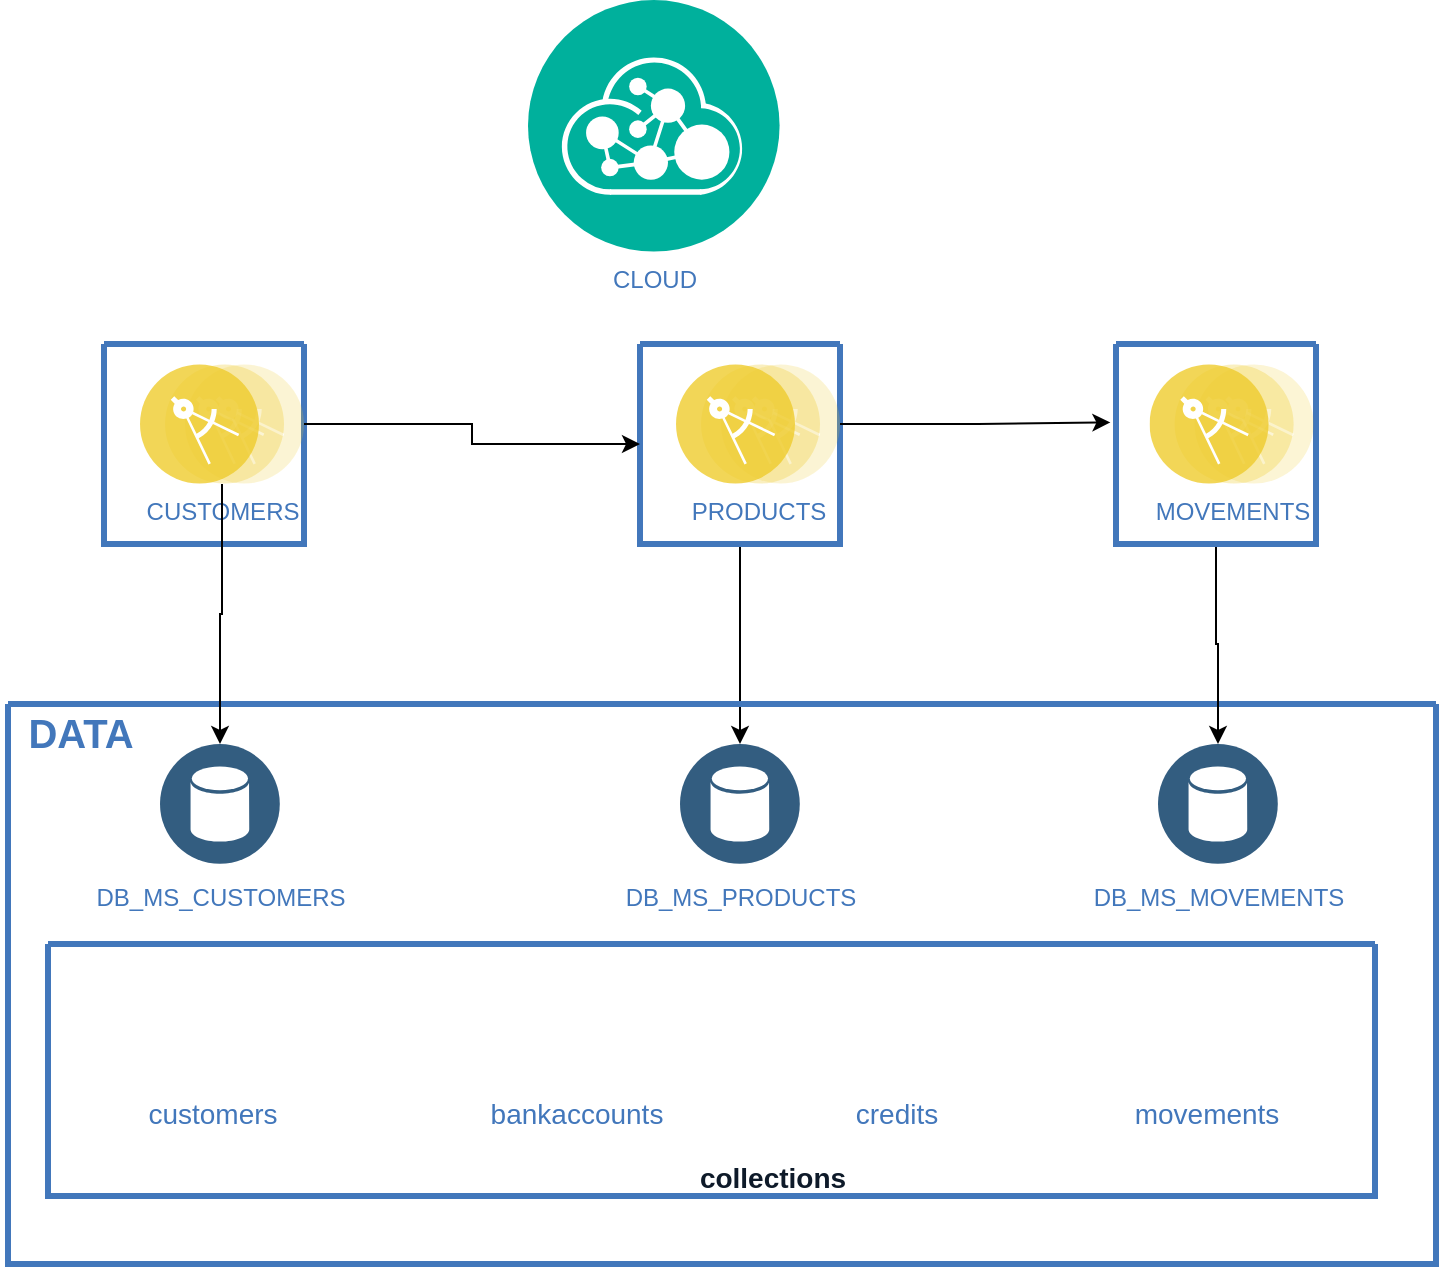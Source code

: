 <mxfile version="21.0.6" type="device"><diagram name="Página-1" id="Kn469DWBXNxyT1X1dkAC"><mxGraphModel dx="1235" dy="1747" grid="1" gridSize="10" guides="1" tooltips="1" connect="1" arrows="1" fold="1" page="1" pageScale="1" pageWidth="827" pageHeight="1169" math="0" shadow="0"><root><mxCell id="0"/><mxCell id="1" parent="0"/><mxCell id="dN-xWjpLy79dRfnB-RR1-2" value="" style="swimlane;shadow=0;strokeColor=#4277BB;fillColor=#ffffff;fontColor=#4277BB;align=right;startSize=0;collapsible=0;strokeWidth=3;" vertex="1" parent="1"><mxGeometry x="98" y="90" width="100" height="100" as="geometry"/></mxCell><mxCell id="dN-xWjpLy79dRfnB-RR1-3" value="CUSTOMERS" style="aspect=fixed;perimeter=ellipsePerimeter;html=1;align=center;shadow=0;dashed=0;image;image=img/lib/ibm/applications/microservice.svg;labelBackgroundColor=#ffffff;strokeColor=#666666;strokeWidth=3;fillColor=#C2952D;gradientColor=none;fontSize=12;fontColor=#4277BB;" vertex="1" parent="dN-xWjpLy79dRfnB-RR1-2"><mxGeometry x="18" y="10" width="82" height="60" as="geometry"/></mxCell><mxCell id="dN-xWjpLy79dRfnB-RR1-54" style="edgeStyle=orthogonalEdgeStyle;rounded=0;orthogonalLoop=1;jettySize=auto;html=1;entryX=0.5;entryY=0;entryDx=0;entryDy=0;" edge="1" parent="1" source="dN-xWjpLy79dRfnB-RR1-5" target="dN-xWjpLy79dRfnB-RR1-47"><mxGeometry relative="1" as="geometry"/></mxCell><mxCell id="dN-xWjpLy79dRfnB-RR1-5" value="" style="swimlane;shadow=0;strokeColor=#4277BB;fillColor=#ffffff;fontColor=#4277BB;align=right;startSize=0;collapsible=0;strokeWidth=3;" vertex="1" parent="1"><mxGeometry x="366" y="90" width="100" height="100" as="geometry"/></mxCell><mxCell id="dN-xWjpLy79dRfnB-RR1-6" value="PRODUCTS&lt;br&gt;" style="aspect=fixed;perimeter=ellipsePerimeter;html=1;align=center;shadow=0;dashed=0;image;image=img/lib/ibm/applications/microservice.svg;labelBackgroundColor=#ffffff;strokeColor=#666666;strokeWidth=3;fillColor=#C2952D;gradientColor=none;fontSize=12;fontColor=#4277BB;" vertex="1" parent="dN-xWjpLy79dRfnB-RR1-5"><mxGeometry x="18" y="10" width="82" height="60" as="geometry"/></mxCell><mxCell id="dN-xWjpLy79dRfnB-RR1-12" value="CLOUD" style="aspect=fixed;perimeter=ellipsePerimeter;html=1;align=center;shadow=0;dashed=0;image;image=img/lib/ibm/management/api_management.svg;labelBackgroundColor=#ffffff;strokeColor=#666666;strokeWidth=3;fillColor=#C2952D;gradientColor=none;fontSize=12;fontColor=#4277BB;" vertex="1" parent="1"><mxGeometry x="310" y="-82" width="126" height="126" as="geometry"/></mxCell><mxCell id="dN-xWjpLy79dRfnB-RR1-13" value="" style="shape=image;verticalLabelPosition=bottom;labelBackgroundColor=default;verticalAlign=top;aspect=fixed;imageAspect=0;image=https://webassets.mongodb.com/_com_assets/cms/live-import-qohpn03bee.png;" vertex="1" parent="1"><mxGeometry x="460" y="-82" width="133.96" height="132" as="geometry"/></mxCell><mxCell id="dN-xWjpLy79dRfnB-RR1-17" value="" style="swimlane;shadow=0;strokeColor=#4277BB;fillColor=#ffffff;fontColor=#4277BB;align=right;startSize=0;collapsible=0;strokeWidth=3;" vertex="1" parent="1"><mxGeometry x="50" y="270" width="714" height="280" as="geometry"/></mxCell><mxCell id="dN-xWjpLy79dRfnB-RR1-10" value="DB_MS_MOVEMENTS" style="aspect=fixed;perimeter=ellipsePerimeter;html=1;align=center;shadow=0;dashed=0;fontColor=#4277BB;labelBackgroundColor=#ffffff;fontSize=12;spacingTop=3;image;image=img/lib/ibm/data/data_services.svg;" vertex="1" parent="dN-xWjpLy79dRfnB-RR1-17"><mxGeometry x="575" y="20" width="60" height="60" as="geometry"/></mxCell><mxCell id="dN-xWjpLy79dRfnB-RR1-11" value="DB_MS_CUSTOMERS" style="aspect=fixed;perimeter=ellipsePerimeter;html=1;align=center;shadow=0;dashed=0;fontColor=#4277BB;labelBackgroundColor=#ffffff;fontSize=12;spacingTop=3;image;image=img/lib/ibm/data/data_services.svg;" vertex="1" parent="dN-xWjpLy79dRfnB-RR1-17"><mxGeometry x="76" y="20" width="60" height="60" as="geometry"/></mxCell><mxCell id="dN-xWjpLy79dRfnB-RR1-20" value="&lt;b&gt;&lt;font style=&quot;font-size: 20px;&quot;&gt;DATA&lt;/font&gt;&lt;/b&gt;" style="text;html=1;align=center;verticalAlign=top;fontColor=#4277BB;shadow=0;dashed=0;strokeColor=none;fillColor=none;labelBackgroundColor=none;fontStyle=0;fontSize=14;spacingLeft=5;" vertex="1" parent="dN-xWjpLy79dRfnB-RR1-17"><mxGeometry x="-4" y="-4" width="74" height="24" as="geometry"/></mxCell><mxCell id="dN-xWjpLy79dRfnB-RR1-28" value="" style="shape=image;verticalLabelPosition=bottom;labelBackgroundColor=default;verticalAlign=top;aspect=fixed;imageAspect=0;image=https://cdn-icons-png.flaticon.com/512/1827/1827235.png;" vertex="1" parent="dN-xWjpLy79dRfnB-RR1-17"><mxGeometry x="70" y="130" width="60" height="60" as="geometry"/></mxCell><mxCell id="dN-xWjpLy79dRfnB-RR1-29" value="&lt;div&gt;customers&lt;/div&gt;" style="text;html=1;align=center;verticalAlign=top;fontColor=#4277BB;shadow=0;dashed=0;strokeColor=none;fillColor=none;labelBackgroundColor=none;fontStyle=0;fontSize=14;spacingLeft=5;" vertex="1" parent="dN-xWjpLy79dRfnB-RR1-17"><mxGeometry x="44" y="190" width="110" height="24" as="geometry"/></mxCell><mxCell id="dN-xWjpLy79dRfnB-RR1-31" value="bankaccounts" style="text;html=1;align=center;verticalAlign=top;fontColor=#4277BB;shadow=0;dashed=0;strokeColor=none;fillColor=none;labelBackgroundColor=none;fontStyle=0;fontSize=14;spacingLeft=5;" vertex="1" parent="dN-xWjpLy79dRfnB-RR1-17"><mxGeometry x="226" y="190" width="110" height="24" as="geometry"/></mxCell><mxCell id="dN-xWjpLy79dRfnB-RR1-32" value="credits" style="text;html=1;align=center;verticalAlign=top;fontColor=#4277BB;shadow=0;dashed=0;strokeColor=none;fillColor=none;labelBackgroundColor=none;fontStyle=0;fontSize=14;spacingLeft=5;" vertex="1" parent="dN-xWjpLy79dRfnB-RR1-17"><mxGeometry x="386" y="190" width="110" height="24" as="geometry"/></mxCell><mxCell id="dN-xWjpLy79dRfnB-RR1-41" style="edgeStyle=orthogonalEdgeStyle;rounded=0;orthogonalLoop=1;jettySize=auto;html=1;exitX=0.5;exitY=1;exitDx=0;exitDy=0;" edge="1" parent="dN-xWjpLy79dRfnB-RR1-17" source="dN-xWjpLy79dRfnB-RR1-20" target="dN-xWjpLy79dRfnB-RR1-20"><mxGeometry relative="1" as="geometry"/></mxCell><mxCell id="dN-xWjpLy79dRfnB-RR1-42" value="" style="shape=image;verticalLabelPosition=bottom;labelBackgroundColor=default;verticalAlign=top;aspect=fixed;imageAspect=0;image=https://cdn-icons-png.flaticon.com/512/1827/1827235.png;" vertex="1" parent="dN-xWjpLy79dRfnB-RR1-17"><mxGeometry x="566" y="130" width="60" height="60" as="geometry"/></mxCell><mxCell id="dN-xWjpLy79dRfnB-RR1-45" value="movements" style="text;html=1;align=center;verticalAlign=top;fontColor=#4277BB;shadow=0;dashed=0;strokeColor=none;fillColor=none;labelBackgroundColor=none;fontStyle=0;fontSize=14;spacingLeft=5;" vertex="1" parent="dN-xWjpLy79dRfnB-RR1-17"><mxGeometry x="541" y="190" width="110" height="24" as="geometry"/></mxCell><mxCell id="dN-xWjpLy79dRfnB-RR1-47" value="DB_MS_PRODUCTS" style="aspect=fixed;perimeter=ellipsePerimeter;html=1;align=center;shadow=0;dashed=0;fontColor=#4277BB;labelBackgroundColor=#ffffff;fontSize=12;spacingTop=3;image;image=img/lib/ibm/data/data_services.svg;" vertex="1" parent="dN-xWjpLy79dRfnB-RR1-17"><mxGeometry x="336" y="20" width="60" height="60" as="geometry"/></mxCell><mxCell id="dN-xWjpLy79dRfnB-RR1-37" value="" style="shape=image;verticalLabelPosition=bottom;labelBackgroundColor=default;verticalAlign=top;aspect=fixed;imageAspect=0;image=https://cdn-icons-png.flaticon.com/512/1827/1827235.png;" vertex="1" parent="dN-xWjpLy79dRfnB-RR1-17"><mxGeometry x="416" y="130" width="60" height="60" as="geometry"/></mxCell><mxCell id="dN-xWjpLy79dRfnB-RR1-30" value="" style="shape=image;verticalLabelPosition=bottom;labelBackgroundColor=default;verticalAlign=top;aspect=fixed;imageAspect=0;image=https://cdn-icons-png.flaticon.com/512/1827/1827235.png;" vertex="1" parent="dN-xWjpLy79dRfnB-RR1-17"><mxGeometry x="250.5" y="130" width="60" height="60" as="geometry"/></mxCell><mxCell id="dN-xWjpLy79dRfnB-RR1-38" value="" style="swimlane;shadow=0;strokeColor=#4277BB;fillColor=#ffffff;fontColor=#4277BB;align=right;startSize=0;collapsible=0;strokeWidth=3;" vertex="1" parent="dN-xWjpLy79dRfnB-RR1-17"><mxGeometry x="20" y="120" width="663.5" height="126" as="geometry"/></mxCell><mxCell id="dN-xWjpLy79dRfnB-RR1-40" value="&lt;font color=&quot;#0e1a29&quot;&gt;&lt;b&gt;collections&lt;/b&gt;&lt;/font&gt;" style="text;html=1;align=center;verticalAlign=top;fontColor=#4277BB;shadow=0;dashed=0;strokeColor=none;fillColor=none;labelBackgroundColor=none;fontStyle=0;fontSize=14;spacingLeft=5;" vertex="1" parent="dN-xWjpLy79dRfnB-RR1-38"><mxGeometry x="244" y="102" width="231" height="24" as="geometry"/></mxCell><mxCell id="dN-xWjpLy79dRfnB-RR1-57" style="edgeStyle=orthogonalEdgeStyle;rounded=0;orthogonalLoop=1;jettySize=auto;html=1;entryX=0.5;entryY=0;entryDx=0;entryDy=0;" edge="1" parent="1" source="dN-xWjpLy79dRfnB-RR1-22" target="dN-xWjpLy79dRfnB-RR1-10"><mxGeometry relative="1" as="geometry"/></mxCell><mxCell id="dN-xWjpLy79dRfnB-RR1-22" value="" style="swimlane;shadow=0;strokeColor=#4277BB;fillColor=#ffffff;fontColor=#4277BB;align=right;startSize=0;collapsible=0;strokeWidth=3;" vertex="1" parent="1"><mxGeometry x="604" y="90" width="100" height="100" as="geometry"/></mxCell><mxCell id="dN-xWjpLy79dRfnB-RR1-23" value="MOVEMENTS" style="aspect=fixed;perimeter=ellipsePerimeter;html=1;align=center;shadow=0;dashed=0;image;image=img/lib/ibm/applications/microservice.svg;labelBackgroundColor=#ffffff;strokeColor=#666666;strokeWidth=3;fillColor=#C2952D;gradientColor=none;fontSize=12;fontColor=#4277BB;" vertex="1" parent="1"><mxGeometry x="620.78" y="100" width="82" height="60" as="geometry"/></mxCell><mxCell id="dN-xWjpLy79dRfnB-RR1-53" style="edgeStyle=orthogonalEdgeStyle;rounded=0;orthogonalLoop=1;jettySize=auto;html=1;entryX=0.5;entryY=0;entryDx=0;entryDy=0;" edge="1" parent="1" source="dN-xWjpLy79dRfnB-RR1-3" target="dN-xWjpLy79dRfnB-RR1-11"><mxGeometry relative="1" as="geometry"/></mxCell><mxCell id="dN-xWjpLy79dRfnB-RR1-58" style="edgeStyle=orthogonalEdgeStyle;rounded=0;orthogonalLoop=1;jettySize=auto;html=1;" edge="1" parent="1" source="dN-xWjpLy79dRfnB-RR1-3" target="dN-xWjpLy79dRfnB-RR1-5"><mxGeometry relative="1" as="geometry"/></mxCell><mxCell id="dN-xWjpLy79dRfnB-RR1-59" style="edgeStyle=orthogonalEdgeStyle;rounded=0;orthogonalLoop=1;jettySize=auto;html=1;entryX=-0.028;entryY=0.392;entryDx=0;entryDy=0;entryPerimeter=0;" edge="1" parent="1" source="dN-xWjpLy79dRfnB-RR1-6" target="dN-xWjpLy79dRfnB-RR1-22"><mxGeometry relative="1" as="geometry"/></mxCell></root></mxGraphModel></diagram></mxfile>
